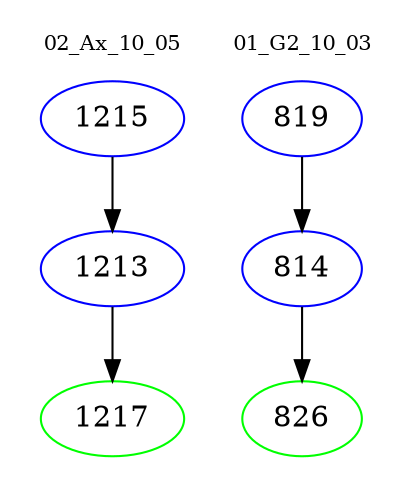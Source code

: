digraph{
subgraph cluster_0 {
color = white
label = "02_Ax_10_05";
fontsize=10;
T0_1215 [label="1215", color="blue"]
T0_1215 -> T0_1213 [color="black"]
T0_1213 [label="1213", color="blue"]
T0_1213 -> T0_1217 [color="black"]
T0_1217 [label="1217", color="green"]
}
subgraph cluster_1 {
color = white
label = "01_G2_10_03";
fontsize=10;
T1_819 [label="819", color="blue"]
T1_819 -> T1_814 [color="black"]
T1_814 [label="814", color="blue"]
T1_814 -> T1_826 [color="black"]
T1_826 [label="826", color="green"]
}
}
